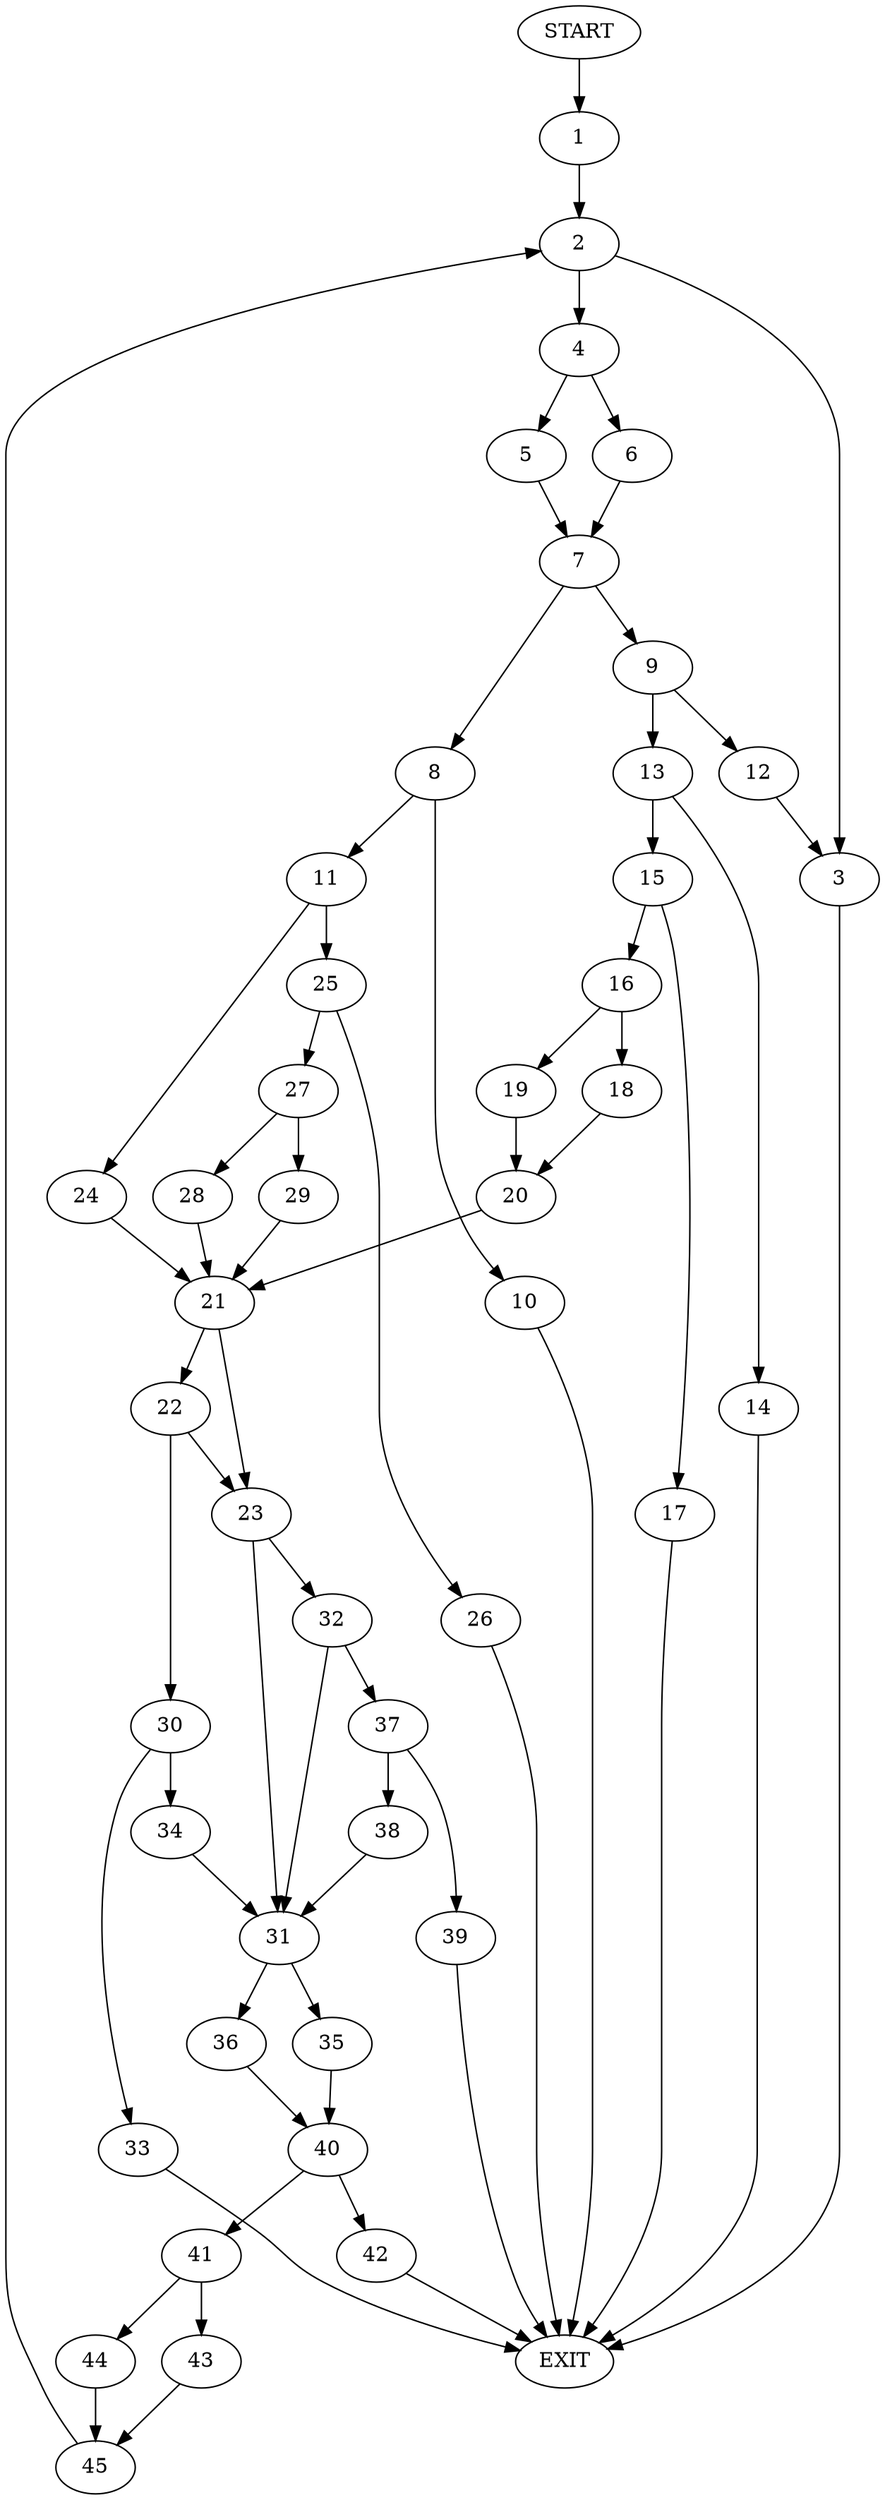 digraph {
0 [label="START"]
46 [label="EXIT"]
0 -> 1
1 -> 2
2 -> 3
2 -> 4
3 -> 46
4 -> 5
4 -> 6
6 -> 7
5 -> 7
7 -> 8
7 -> 9
8 -> 10
8 -> 11
9 -> 12
9 -> 13
13 -> 14
13 -> 15
12 -> 3
15 -> 16
15 -> 17
14 -> 46
16 -> 18
16 -> 19
17 -> 46
19 -> 20
18 -> 20
20 -> 21
21 -> 22
21 -> 23
11 -> 24
11 -> 25
10 -> 46
24 -> 21
25 -> 26
25 -> 27
26 -> 46
27 -> 28
27 -> 29
29 -> 21
28 -> 21
22 -> 23
22 -> 30
23 -> 31
23 -> 32
30 -> 33
30 -> 34
34 -> 31
33 -> 46
31 -> 35
31 -> 36
32 -> 37
32 -> 31
37 -> 38
37 -> 39
39 -> 46
38 -> 31
36 -> 40
35 -> 40
40 -> 41
40 -> 42
42 -> 46
41 -> 43
41 -> 44
43 -> 45
44 -> 45
45 -> 2
}
